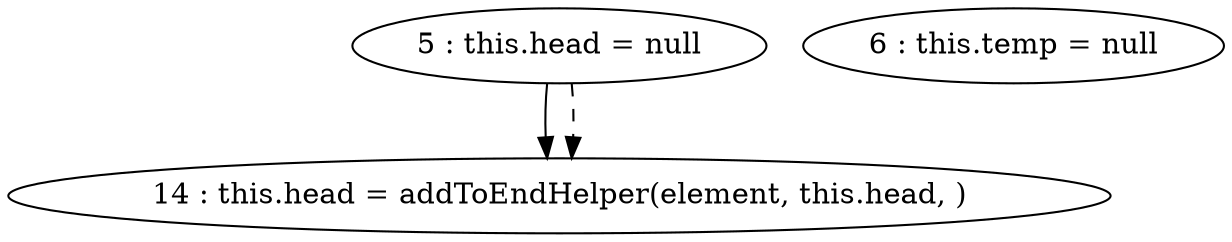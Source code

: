 digraph G {
"5 : this.head = null"
"5 : this.head = null" -> "14 : this.head = addToEndHelper(element, this.head, )"
"5 : this.head = null" -> "14 : this.head = addToEndHelper(element, this.head, )" [style=dashed]
"6 : this.temp = null"
"14 : this.head = addToEndHelper(element, this.head, )"
}